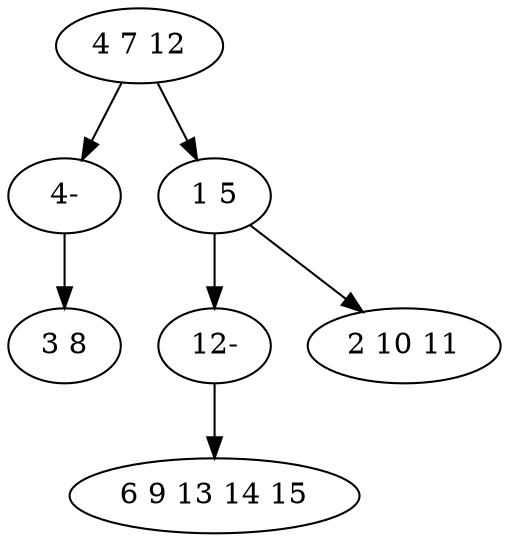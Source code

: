 digraph true_tree {
	"0" -> "5"
	"0" -> "2"
	"2" -> "6"
	"2" -> "4"
	"5" -> "1"
	"6" -> "3"
	"0" [label="4 7 12"];
	"1" [label="3 8"];
	"2" [label="1 5"];
	"3" [label="6 9 13 14 15"];
	"4" [label="2 10 11"];
	"5" [label="4-"];
	"6" [label="12-"];
}
